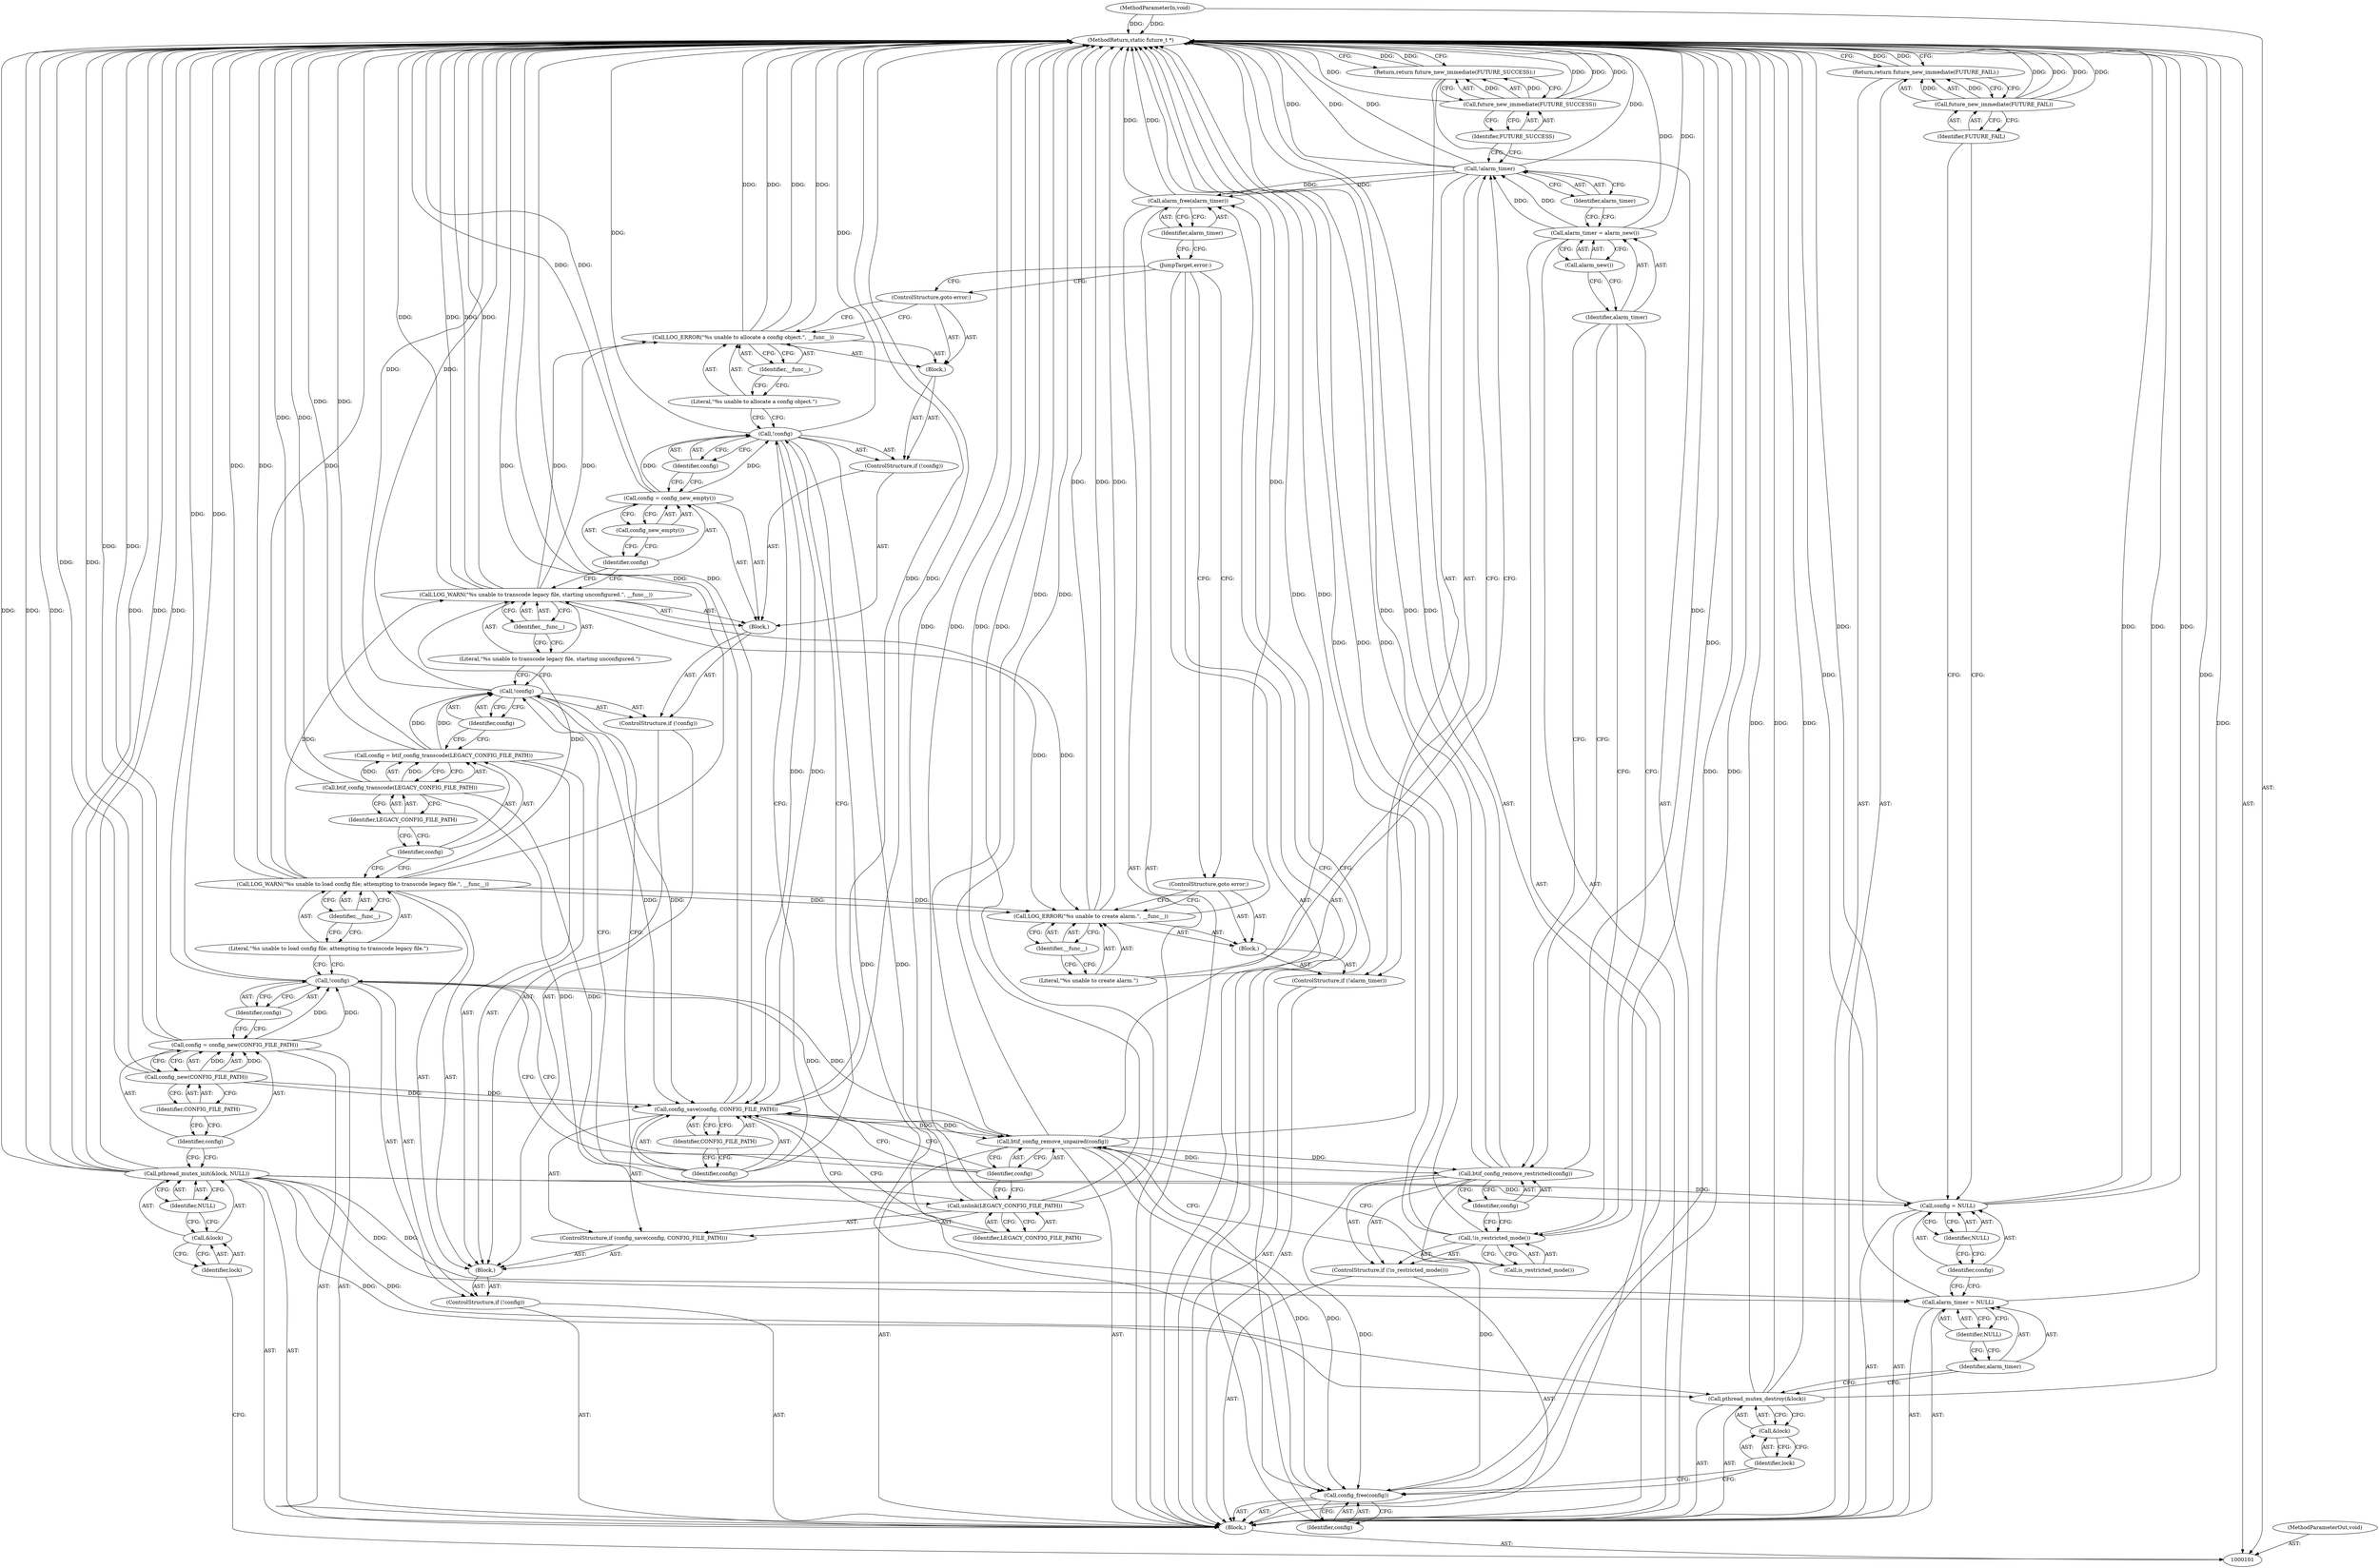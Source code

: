 digraph "0_Android_37c88107679d36c419572732b4af6e18bb2f7dce_1" {
"1000185" [label="(MethodReturn,static future_t *)"];
"1000102" [label="(MethodParameterIn,void)"];
"1000269" [label="(MethodParameterOut,void)"];
"1000103" [label="(Block,)"];
"1000133" [label="(ControlStructure,if (!config))"];
"1000136" [label="(Block,)"];
"1000134" [label="(Call,!config)"];
"1000135" [label="(Identifier,config)"];
"1000138" [label="(Literal,\"%s unable to allocate a config object.\")"];
"1000139" [label="(Identifier,__func__)"];
"1000137" [label="(Call,LOG_ERROR(\"%s unable to allocate a config object.\", __func__))"];
"1000140" [label="(ControlStructure,goto error;)"];
"1000141" [label="(ControlStructure,if (config_save(config, CONFIG_FILE_PATH)))"];
"1000143" [label="(Identifier,config)"];
"1000144" [label="(Identifier,CONFIG_FILE_PATH)"];
"1000142" [label="(Call,config_save(config, CONFIG_FILE_PATH))"];
"1000146" [label="(Identifier,LEGACY_CONFIG_FILE_PATH)"];
"1000145" [label="(Call,unlink(LEGACY_CONFIG_FILE_PATH))"];
"1000104" [label="(Call,pthread_mutex_init(&lock, NULL))"];
"1000105" [label="(Call,&lock)"];
"1000106" [label="(Identifier,lock)"];
"1000107" [label="(Identifier,NULL)"];
"1000147" [label="(Call,btif_config_remove_unpaired(config))"];
"1000148" [label="(Identifier,config)"];
"1000149" [label="(ControlStructure,if (!is_restricted_mode()))"];
"1000150" [label="(Call,!is_restricted_mode())"];
"1000151" [label="(Call,is_restricted_mode())"];
"1000153" [label="(Identifier,config)"];
"1000152" [label="(Call,btif_config_remove_restricted(config))"];
"1000156" [label="(Call,alarm_new())"];
"1000154" [label="(Call,alarm_timer = alarm_new())"];
"1000155" [label="(Identifier,alarm_timer)"];
"1000157" [label="(ControlStructure,if (!alarm_timer))"];
"1000160" [label="(Block,)"];
"1000158" [label="(Call,!alarm_timer)"];
"1000159" [label="(Identifier,alarm_timer)"];
"1000162" [label="(Literal,\"%s unable to create alarm.\")"];
"1000161" [label="(Call,LOG_ERROR(\"%s unable to create alarm.\", __func__))"];
"1000163" [label="(Identifier,__func__)"];
"1000110" [label="(Call,config_new(CONFIG_FILE_PATH))"];
"1000108" [label="(Call,config = config_new(CONFIG_FILE_PATH))"];
"1000109" [label="(Identifier,config)"];
"1000111" [label="(Identifier,CONFIG_FILE_PATH)"];
"1000164" [label="(ControlStructure,goto error;)"];
"1000165" [label="(Return,return future_new_immediate(FUTURE_SUCCESS);)"];
"1000167" [label="(Identifier,FUTURE_SUCCESS)"];
"1000166" [label="(Call,future_new_immediate(FUTURE_SUCCESS))"];
"1000168" [label="(JumpTarget,error:)"];
"1000170" [label="(Identifier,alarm_timer)"];
"1000169" [label="(Call,alarm_free(alarm_timer))"];
"1000172" [label="(Identifier,config)"];
"1000171" [label="(Call,config_free(config))"];
"1000173" [label="(Call,pthread_mutex_destroy(&lock))"];
"1000174" [label="(Call,&lock)"];
"1000175" [label="(Identifier,lock)"];
"1000178" [label="(Identifier,NULL)"];
"1000176" [label="(Call,alarm_timer = NULL)"];
"1000177" [label="(Identifier,alarm_timer)"];
"1000112" [label="(ControlStructure,if (!config))"];
"1000115" [label="(Block,)"];
"1000113" [label="(Call,!config)"];
"1000114" [label="(Identifier,config)"];
"1000181" [label="(Identifier,NULL)"];
"1000179" [label="(Call,config = NULL)"];
"1000180" [label="(Identifier,config)"];
"1000182" [label="(Return,return future_new_immediate(FUTURE_FAIL);)"];
"1000184" [label="(Identifier,FUTURE_FAIL)"];
"1000183" [label="(Call,future_new_immediate(FUTURE_FAIL))"];
"1000117" [label="(Literal,\"%s unable to load config file; attempting to transcode legacy file.\")"];
"1000116" [label="(Call,LOG_WARN(\"%s unable to load config file; attempting to transcode legacy file.\", __func__))"];
"1000118" [label="(Identifier,__func__)"];
"1000121" [label="(Call,btif_config_transcode(LEGACY_CONFIG_FILE_PATH))"];
"1000122" [label="(Identifier,LEGACY_CONFIG_FILE_PATH)"];
"1000119" [label="(Call,config = btif_config_transcode(LEGACY_CONFIG_FILE_PATH))"];
"1000120" [label="(Identifier,config)"];
"1000123" [label="(ControlStructure,if (!config))"];
"1000126" [label="(Block,)"];
"1000124" [label="(Call,!config)"];
"1000125" [label="(Identifier,config)"];
"1000128" [label="(Literal,\"%s unable to transcode legacy file, starting unconfigured.\")"];
"1000127" [label="(Call,LOG_WARN(\"%s unable to transcode legacy file, starting unconfigured.\", __func__))"];
"1000129" [label="(Identifier,__func__)"];
"1000132" [label="(Call,config_new_empty())"];
"1000130" [label="(Call,config = config_new_empty())"];
"1000131" [label="(Identifier,config)"];
"1000185" -> "1000101"  [label="AST: "];
"1000185" -> "1000165"  [label="CFG: "];
"1000185" -> "1000182"  [label="CFG: "];
"1000165" -> "1000185"  [label="DDG: "];
"1000158" -> "1000185"  [label="DDG: "];
"1000158" -> "1000185"  [label="DDG: "];
"1000142" -> "1000185"  [label="DDG: "];
"1000142" -> "1000185"  [label="DDG: "];
"1000169" -> "1000185"  [label="DDG: "];
"1000104" -> "1000185"  [label="DDG: "];
"1000104" -> "1000185"  [label="DDG: "];
"1000104" -> "1000185"  [label="DDG: "];
"1000179" -> "1000185"  [label="DDG: "];
"1000179" -> "1000185"  [label="DDG: "];
"1000116" -> "1000185"  [label="DDG: "];
"1000116" -> "1000185"  [label="DDG: "];
"1000102" -> "1000185"  [label="DDG: "];
"1000154" -> "1000185"  [label="DDG: "];
"1000124" -> "1000185"  [label="DDG: "];
"1000150" -> "1000185"  [label="DDG: "];
"1000150" -> "1000185"  [label="DDG: "];
"1000130" -> "1000185"  [label="DDG: "];
"1000137" -> "1000185"  [label="DDG: "];
"1000137" -> "1000185"  [label="DDG: "];
"1000166" -> "1000185"  [label="DDG: "];
"1000166" -> "1000185"  [label="DDG: "];
"1000183" -> "1000185"  [label="DDG: "];
"1000183" -> "1000185"  [label="DDG: "];
"1000152" -> "1000185"  [label="DDG: "];
"1000152" -> "1000185"  [label="DDG: "];
"1000127" -> "1000185"  [label="DDG: "];
"1000127" -> "1000185"  [label="DDG: "];
"1000134" -> "1000185"  [label="DDG: "];
"1000119" -> "1000185"  [label="DDG: "];
"1000147" -> "1000185"  [label="DDG: "];
"1000147" -> "1000185"  [label="DDG: "];
"1000113" -> "1000185"  [label="DDG: "];
"1000108" -> "1000185"  [label="DDG: "];
"1000173" -> "1000185"  [label="DDG: "];
"1000173" -> "1000185"  [label="DDG: "];
"1000121" -> "1000185"  [label="DDG: "];
"1000145" -> "1000185"  [label="DDG: "];
"1000145" -> "1000185"  [label="DDG: "];
"1000171" -> "1000185"  [label="DDG: "];
"1000176" -> "1000185"  [label="DDG: "];
"1000161" -> "1000185"  [label="DDG: "];
"1000161" -> "1000185"  [label="DDG: "];
"1000110" -> "1000185"  [label="DDG: "];
"1000182" -> "1000185"  [label="DDG: "];
"1000102" -> "1000101"  [label="AST: "];
"1000102" -> "1000185"  [label="DDG: "];
"1000269" -> "1000101"  [label="AST: "];
"1000103" -> "1000101"  [label="AST: "];
"1000104" -> "1000103"  [label="AST: "];
"1000108" -> "1000103"  [label="AST: "];
"1000112" -> "1000103"  [label="AST: "];
"1000147" -> "1000103"  [label="AST: "];
"1000149" -> "1000103"  [label="AST: "];
"1000154" -> "1000103"  [label="AST: "];
"1000157" -> "1000103"  [label="AST: "];
"1000165" -> "1000103"  [label="AST: "];
"1000168" -> "1000103"  [label="AST: "];
"1000169" -> "1000103"  [label="AST: "];
"1000171" -> "1000103"  [label="AST: "];
"1000173" -> "1000103"  [label="AST: "];
"1000176" -> "1000103"  [label="AST: "];
"1000179" -> "1000103"  [label="AST: "];
"1000182" -> "1000103"  [label="AST: "];
"1000133" -> "1000126"  [label="AST: "];
"1000134" -> "1000133"  [label="AST: "];
"1000136" -> "1000133"  [label="AST: "];
"1000136" -> "1000133"  [label="AST: "];
"1000137" -> "1000136"  [label="AST: "];
"1000140" -> "1000136"  [label="AST: "];
"1000134" -> "1000133"  [label="AST: "];
"1000134" -> "1000135"  [label="CFG: "];
"1000135" -> "1000134"  [label="AST: "];
"1000138" -> "1000134"  [label="CFG: "];
"1000143" -> "1000134"  [label="CFG: "];
"1000134" -> "1000185"  [label="DDG: "];
"1000130" -> "1000134"  [label="DDG: "];
"1000134" -> "1000142"  [label="DDG: "];
"1000134" -> "1000171"  [label="DDG: "];
"1000135" -> "1000134"  [label="AST: "];
"1000135" -> "1000130"  [label="CFG: "];
"1000134" -> "1000135"  [label="CFG: "];
"1000138" -> "1000137"  [label="AST: "];
"1000138" -> "1000134"  [label="CFG: "];
"1000139" -> "1000138"  [label="CFG: "];
"1000139" -> "1000137"  [label="AST: "];
"1000139" -> "1000138"  [label="CFG: "];
"1000137" -> "1000139"  [label="CFG: "];
"1000137" -> "1000136"  [label="AST: "];
"1000137" -> "1000139"  [label="CFG: "];
"1000138" -> "1000137"  [label="AST: "];
"1000139" -> "1000137"  [label="AST: "];
"1000140" -> "1000137"  [label="CFG: "];
"1000137" -> "1000185"  [label="DDG: "];
"1000137" -> "1000185"  [label="DDG: "];
"1000127" -> "1000137"  [label="DDG: "];
"1000140" -> "1000136"  [label="AST: "];
"1000140" -> "1000137"  [label="CFG: "];
"1000168" -> "1000140"  [label="CFG: "];
"1000141" -> "1000115"  [label="AST: "];
"1000142" -> "1000141"  [label="AST: "];
"1000145" -> "1000141"  [label="AST: "];
"1000143" -> "1000142"  [label="AST: "];
"1000143" -> "1000134"  [label="CFG: "];
"1000143" -> "1000124"  [label="CFG: "];
"1000144" -> "1000143"  [label="CFG: "];
"1000144" -> "1000142"  [label="AST: "];
"1000144" -> "1000143"  [label="CFG: "];
"1000142" -> "1000144"  [label="CFG: "];
"1000142" -> "1000141"  [label="AST: "];
"1000142" -> "1000144"  [label="CFG: "];
"1000143" -> "1000142"  [label="AST: "];
"1000144" -> "1000142"  [label="AST: "];
"1000146" -> "1000142"  [label="CFG: "];
"1000148" -> "1000142"  [label="CFG: "];
"1000142" -> "1000185"  [label="DDG: "];
"1000142" -> "1000185"  [label="DDG: "];
"1000124" -> "1000142"  [label="DDG: "];
"1000134" -> "1000142"  [label="DDG: "];
"1000110" -> "1000142"  [label="DDG: "];
"1000142" -> "1000147"  [label="DDG: "];
"1000146" -> "1000145"  [label="AST: "];
"1000146" -> "1000142"  [label="CFG: "];
"1000145" -> "1000146"  [label="CFG: "];
"1000145" -> "1000141"  [label="AST: "];
"1000145" -> "1000146"  [label="CFG: "];
"1000146" -> "1000145"  [label="AST: "];
"1000148" -> "1000145"  [label="CFG: "];
"1000145" -> "1000185"  [label="DDG: "];
"1000145" -> "1000185"  [label="DDG: "];
"1000121" -> "1000145"  [label="DDG: "];
"1000104" -> "1000103"  [label="AST: "];
"1000104" -> "1000107"  [label="CFG: "];
"1000105" -> "1000104"  [label="AST: "];
"1000107" -> "1000104"  [label="AST: "];
"1000109" -> "1000104"  [label="CFG: "];
"1000104" -> "1000185"  [label="DDG: "];
"1000104" -> "1000185"  [label="DDG: "];
"1000104" -> "1000185"  [label="DDG: "];
"1000104" -> "1000173"  [label="DDG: "];
"1000104" -> "1000176"  [label="DDG: "];
"1000104" -> "1000179"  [label="DDG: "];
"1000105" -> "1000104"  [label="AST: "];
"1000105" -> "1000106"  [label="CFG: "];
"1000106" -> "1000105"  [label="AST: "];
"1000107" -> "1000105"  [label="CFG: "];
"1000106" -> "1000105"  [label="AST: "];
"1000106" -> "1000101"  [label="CFG: "];
"1000105" -> "1000106"  [label="CFG: "];
"1000107" -> "1000104"  [label="AST: "];
"1000107" -> "1000105"  [label="CFG: "];
"1000104" -> "1000107"  [label="CFG: "];
"1000147" -> "1000103"  [label="AST: "];
"1000147" -> "1000148"  [label="CFG: "];
"1000148" -> "1000147"  [label="AST: "];
"1000151" -> "1000147"  [label="CFG: "];
"1000147" -> "1000185"  [label="DDG: "];
"1000147" -> "1000185"  [label="DDG: "];
"1000113" -> "1000147"  [label="DDG: "];
"1000142" -> "1000147"  [label="DDG: "];
"1000147" -> "1000152"  [label="DDG: "];
"1000147" -> "1000171"  [label="DDG: "];
"1000148" -> "1000147"  [label="AST: "];
"1000148" -> "1000145"  [label="CFG: "];
"1000148" -> "1000142"  [label="CFG: "];
"1000148" -> "1000113"  [label="CFG: "];
"1000147" -> "1000148"  [label="CFG: "];
"1000149" -> "1000103"  [label="AST: "];
"1000150" -> "1000149"  [label="AST: "];
"1000152" -> "1000149"  [label="AST: "];
"1000150" -> "1000149"  [label="AST: "];
"1000150" -> "1000151"  [label="CFG: "];
"1000151" -> "1000150"  [label="AST: "];
"1000153" -> "1000150"  [label="CFG: "];
"1000155" -> "1000150"  [label="CFG: "];
"1000150" -> "1000185"  [label="DDG: "];
"1000150" -> "1000185"  [label="DDG: "];
"1000151" -> "1000150"  [label="AST: "];
"1000151" -> "1000147"  [label="CFG: "];
"1000150" -> "1000151"  [label="CFG: "];
"1000153" -> "1000152"  [label="AST: "];
"1000153" -> "1000150"  [label="CFG: "];
"1000152" -> "1000153"  [label="CFG: "];
"1000152" -> "1000149"  [label="AST: "];
"1000152" -> "1000153"  [label="CFG: "];
"1000153" -> "1000152"  [label="AST: "];
"1000155" -> "1000152"  [label="CFG: "];
"1000152" -> "1000185"  [label="DDG: "];
"1000152" -> "1000185"  [label="DDG: "];
"1000147" -> "1000152"  [label="DDG: "];
"1000152" -> "1000171"  [label="DDG: "];
"1000156" -> "1000154"  [label="AST: "];
"1000156" -> "1000155"  [label="CFG: "];
"1000154" -> "1000156"  [label="CFG: "];
"1000154" -> "1000103"  [label="AST: "];
"1000154" -> "1000156"  [label="CFG: "];
"1000155" -> "1000154"  [label="AST: "];
"1000156" -> "1000154"  [label="AST: "];
"1000159" -> "1000154"  [label="CFG: "];
"1000154" -> "1000185"  [label="DDG: "];
"1000154" -> "1000158"  [label="DDG: "];
"1000155" -> "1000154"  [label="AST: "];
"1000155" -> "1000152"  [label="CFG: "];
"1000155" -> "1000150"  [label="CFG: "];
"1000156" -> "1000155"  [label="CFG: "];
"1000157" -> "1000103"  [label="AST: "];
"1000158" -> "1000157"  [label="AST: "];
"1000160" -> "1000157"  [label="AST: "];
"1000160" -> "1000157"  [label="AST: "];
"1000161" -> "1000160"  [label="AST: "];
"1000164" -> "1000160"  [label="AST: "];
"1000158" -> "1000157"  [label="AST: "];
"1000158" -> "1000159"  [label="CFG: "];
"1000159" -> "1000158"  [label="AST: "];
"1000162" -> "1000158"  [label="CFG: "];
"1000167" -> "1000158"  [label="CFG: "];
"1000158" -> "1000185"  [label="DDG: "];
"1000158" -> "1000185"  [label="DDG: "];
"1000154" -> "1000158"  [label="DDG: "];
"1000158" -> "1000169"  [label="DDG: "];
"1000159" -> "1000158"  [label="AST: "];
"1000159" -> "1000154"  [label="CFG: "];
"1000158" -> "1000159"  [label="CFG: "];
"1000162" -> "1000161"  [label="AST: "];
"1000162" -> "1000158"  [label="CFG: "];
"1000163" -> "1000162"  [label="CFG: "];
"1000161" -> "1000160"  [label="AST: "];
"1000161" -> "1000163"  [label="CFG: "];
"1000162" -> "1000161"  [label="AST: "];
"1000163" -> "1000161"  [label="AST: "];
"1000164" -> "1000161"  [label="CFG: "];
"1000161" -> "1000185"  [label="DDG: "];
"1000161" -> "1000185"  [label="DDG: "];
"1000127" -> "1000161"  [label="DDG: "];
"1000116" -> "1000161"  [label="DDG: "];
"1000163" -> "1000161"  [label="AST: "];
"1000163" -> "1000162"  [label="CFG: "];
"1000161" -> "1000163"  [label="CFG: "];
"1000110" -> "1000108"  [label="AST: "];
"1000110" -> "1000111"  [label="CFG: "];
"1000111" -> "1000110"  [label="AST: "];
"1000108" -> "1000110"  [label="CFG: "];
"1000110" -> "1000185"  [label="DDG: "];
"1000110" -> "1000108"  [label="DDG: "];
"1000110" -> "1000142"  [label="DDG: "];
"1000108" -> "1000103"  [label="AST: "];
"1000108" -> "1000110"  [label="CFG: "];
"1000109" -> "1000108"  [label="AST: "];
"1000110" -> "1000108"  [label="AST: "];
"1000114" -> "1000108"  [label="CFG: "];
"1000108" -> "1000185"  [label="DDG: "];
"1000110" -> "1000108"  [label="DDG: "];
"1000108" -> "1000113"  [label="DDG: "];
"1000109" -> "1000108"  [label="AST: "];
"1000109" -> "1000104"  [label="CFG: "];
"1000111" -> "1000109"  [label="CFG: "];
"1000111" -> "1000110"  [label="AST: "];
"1000111" -> "1000109"  [label="CFG: "];
"1000110" -> "1000111"  [label="CFG: "];
"1000164" -> "1000160"  [label="AST: "];
"1000164" -> "1000161"  [label="CFG: "];
"1000168" -> "1000164"  [label="CFG: "];
"1000165" -> "1000103"  [label="AST: "];
"1000165" -> "1000166"  [label="CFG: "];
"1000166" -> "1000165"  [label="AST: "];
"1000185" -> "1000165"  [label="CFG: "];
"1000165" -> "1000185"  [label="DDG: "];
"1000166" -> "1000165"  [label="DDG: "];
"1000167" -> "1000166"  [label="AST: "];
"1000167" -> "1000158"  [label="CFG: "];
"1000166" -> "1000167"  [label="CFG: "];
"1000166" -> "1000165"  [label="AST: "];
"1000166" -> "1000167"  [label="CFG: "];
"1000167" -> "1000166"  [label="AST: "];
"1000165" -> "1000166"  [label="CFG: "];
"1000166" -> "1000185"  [label="DDG: "];
"1000166" -> "1000185"  [label="DDG: "];
"1000166" -> "1000165"  [label="DDG: "];
"1000168" -> "1000103"  [label="AST: "];
"1000168" -> "1000140"  [label="CFG: "];
"1000168" -> "1000164"  [label="CFG: "];
"1000170" -> "1000168"  [label="CFG: "];
"1000170" -> "1000169"  [label="AST: "];
"1000170" -> "1000168"  [label="CFG: "];
"1000169" -> "1000170"  [label="CFG: "];
"1000169" -> "1000103"  [label="AST: "];
"1000169" -> "1000170"  [label="CFG: "];
"1000170" -> "1000169"  [label="AST: "];
"1000172" -> "1000169"  [label="CFG: "];
"1000169" -> "1000185"  [label="DDG: "];
"1000158" -> "1000169"  [label="DDG: "];
"1000172" -> "1000171"  [label="AST: "];
"1000172" -> "1000169"  [label="CFG: "];
"1000171" -> "1000172"  [label="CFG: "];
"1000171" -> "1000103"  [label="AST: "];
"1000171" -> "1000172"  [label="CFG: "];
"1000172" -> "1000171"  [label="AST: "];
"1000175" -> "1000171"  [label="CFG: "];
"1000171" -> "1000185"  [label="DDG: "];
"1000147" -> "1000171"  [label="DDG: "];
"1000152" -> "1000171"  [label="DDG: "];
"1000134" -> "1000171"  [label="DDG: "];
"1000173" -> "1000103"  [label="AST: "];
"1000173" -> "1000174"  [label="CFG: "];
"1000174" -> "1000173"  [label="AST: "];
"1000177" -> "1000173"  [label="CFG: "];
"1000173" -> "1000185"  [label="DDG: "];
"1000173" -> "1000185"  [label="DDG: "];
"1000104" -> "1000173"  [label="DDG: "];
"1000174" -> "1000173"  [label="AST: "];
"1000174" -> "1000175"  [label="CFG: "];
"1000175" -> "1000174"  [label="AST: "];
"1000173" -> "1000174"  [label="CFG: "];
"1000175" -> "1000174"  [label="AST: "];
"1000175" -> "1000171"  [label="CFG: "];
"1000174" -> "1000175"  [label="CFG: "];
"1000178" -> "1000176"  [label="AST: "];
"1000178" -> "1000177"  [label="CFG: "];
"1000176" -> "1000178"  [label="CFG: "];
"1000176" -> "1000103"  [label="AST: "];
"1000176" -> "1000178"  [label="CFG: "];
"1000177" -> "1000176"  [label="AST: "];
"1000178" -> "1000176"  [label="AST: "];
"1000180" -> "1000176"  [label="CFG: "];
"1000176" -> "1000185"  [label="DDG: "];
"1000104" -> "1000176"  [label="DDG: "];
"1000177" -> "1000176"  [label="AST: "];
"1000177" -> "1000173"  [label="CFG: "];
"1000178" -> "1000177"  [label="CFG: "];
"1000112" -> "1000103"  [label="AST: "];
"1000113" -> "1000112"  [label="AST: "];
"1000115" -> "1000112"  [label="AST: "];
"1000115" -> "1000112"  [label="AST: "];
"1000116" -> "1000115"  [label="AST: "];
"1000119" -> "1000115"  [label="AST: "];
"1000123" -> "1000115"  [label="AST: "];
"1000141" -> "1000115"  [label="AST: "];
"1000113" -> "1000112"  [label="AST: "];
"1000113" -> "1000114"  [label="CFG: "];
"1000114" -> "1000113"  [label="AST: "];
"1000117" -> "1000113"  [label="CFG: "];
"1000148" -> "1000113"  [label="CFG: "];
"1000113" -> "1000185"  [label="DDG: "];
"1000108" -> "1000113"  [label="DDG: "];
"1000113" -> "1000147"  [label="DDG: "];
"1000114" -> "1000113"  [label="AST: "];
"1000114" -> "1000108"  [label="CFG: "];
"1000113" -> "1000114"  [label="CFG: "];
"1000181" -> "1000179"  [label="AST: "];
"1000181" -> "1000180"  [label="CFG: "];
"1000179" -> "1000181"  [label="CFG: "];
"1000179" -> "1000103"  [label="AST: "];
"1000179" -> "1000181"  [label="CFG: "];
"1000180" -> "1000179"  [label="AST: "];
"1000181" -> "1000179"  [label="AST: "];
"1000184" -> "1000179"  [label="CFG: "];
"1000179" -> "1000185"  [label="DDG: "];
"1000179" -> "1000185"  [label="DDG: "];
"1000104" -> "1000179"  [label="DDG: "];
"1000180" -> "1000179"  [label="AST: "];
"1000180" -> "1000176"  [label="CFG: "];
"1000181" -> "1000180"  [label="CFG: "];
"1000182" -> "1000103"  [label="AST: "];
"1000182" -> "1000183"  [label="CFG: "];
"1000183" -> "1000182"  [label="AST: "];
"1000185" -> "1000182"  [label="CFG: "];
"1000182" -> "1000185"  [label="DDG: "];
"1000183" -> "1000182"  [label="DDG: "];
"1000184" -> "1000183"  [label="AST: "];
"1000184" -> "1000179"  [label="CFG: "];
"1000183" -> "1000184"  [label="CFG: "];
"1000183" -> "1000182"  [label="AST: "];
"1000183" -> "1000184"  [label="CFG: "];
"1000184" -> "1000183"  [label="AST: "];
"1000182" -> "1000183"  [label="CFG: "];
"1000183" -> "1000185"  [label="DDG: "];
"1000183" -> "1000185"  [label="DDG: "];
"1000183" -> "1000182"  [label="DDG: "];
"1000117" -> "1000116"  [label="AST: "];
"1000117" -> "1000113"  [label="CFG: "];
"1000118" -> "1000117"  [label="CFG: "];
"1000116" -> "1000115"  [label="AST: "];
"1000116" -> "1000118"  [label="CFG: "];
"1000117" -> "1000116"  [label="AST: "];
"1000118" -> "1000116"  [label="AST: "];
"1000120" -> "1000116"  [label="CFG: "];
"1000116" -> "1000185"  [label="DDG: "];
"1000116" -> "1000185"  [label="DDG: "];
"1000116" -> "1000127"  [label="DDG: "];
"1000116" -> "1000161"  [label="DDG: "];
"1000118" -> "1000116"  [label="AST: "];
"1000118" -> "1000117"  [label="CFG: "];
"1000116" -> "1000118"  [label="CFG: "];
"1000121" -> "1000119"  [label="AST: "];
"1000121" -> "1000122"  [label="CFG: "];
"1000122" -> "1000121"  [label="AST: "];
"1000119" -> "1000121"  [label="CFG: "];
"1000121" -> "1000185"  [label="DDG: "];
"1000121" -> "1000119"  [label="DDG: "];
"1000121" -> "1000145"  [label="DDG: "];
"1000122" -> "1000121"  [label="AST: "];
"1000122" -> "1000120"  [label="CFG: "];
"1000121" -> "1000122"  [label="CFG: "];
"1000119" -> "1000115"  [label="AST: "];
"1000119" -> "1000121"  [label="CFG: "];
"1000120" -> "1000119"  [label="AST: "];
"1000121" -> "1000119"  [label="AST: "];
"1000125" -> "1000119"  [label="CFG: "];
"1000119" -> "1000185"  [label="DDG: "];
"1000121" -> "1000119"  [label="DDG: "];
"1000119" -> "1000124"  [label="DDG: "];
"1000120" -> "1000119"  [label="AST: "];
"1000120" -> "1000116"  [label="CFG: "];
"1000122" -> "1000120"  [label="CFG: "];
"1000123" -> "1000115"  [label="AST: "];
"1000124" -> "1000123"  [label="AST: "];
"1000126" -> "1000123"  [label="AST: "];
"1000126" -> "1000123"  [label="AST: "];
"1000127" -> "1000126"  [label="AST: "];
"1000130" -> "1000126"  [label="AST: "];
"1000133" -> "1000126"  [label="AST: "];
"1000124" -> "1000123"  [label="AST: "];
"1000124" -> "1000125"  [label="CFG: "];
"1000125" -> "1000124"  [label="AST: "];
"1000128" -> "1000124"  [label="CFG: "];
"1000143" -> "1000124"  [label="CFG: "];
"1000124" -> "1000185"  [label="DDG: "];
"1000119" -> "1000124"  [label="DDG: "];
"1000124" -> "1000142"  [label="DDG: "];
"1000125" -> "1000124"  [label="AST: "];
"1000125" -> "1000119"  [label="CFG: "];
"1000124" -> "1000125"  [label="CFG: "];
"1000128" -> "1000127"  [label="AST: "];
"1000128" -> "1000124"  [label="CFG: "];
"1000129" -> "1000128"  [label="CFG: "];
"1000127" -> "1000126"  [label="AST: "];
"1000127" -> "1000129"  [label="CFG: "];
"1000128" -> "1000127"  [label="AST: "];
"1000129" -> "1000127"  [label="AST: "];
"1000131" -> "1000127"  [label="CFG: "];
"1000127" -> "1000185"  [label="DDG: "];
"1000127" -> "1000185"  [label="DDG: "];
"1000116" -> "1000127"  [label="DDG: "];
"1000127" -> "1000137"  [label="DDG: "];
"1000127" -> "1000161"  [label="DDG: "];
"1000129" -> "1000127"  [label="AST: "];
"1000129" -> "1000128"  [label="CFG: "];
"1000127" -> "1000129"  [label="CFG: "];
"1000132" -> "1000130"  [label="AST: "];
"1000132" -> "1000131"  [label="CFG: "];
"1000130" -> "1000132"  [label="CFG: "];
"1000130" -> "1000126"  [label="AST: "];
"1000130" -> "1000132"  [label="CFG: "];
"1000131" -> "1000130"  [label="AST: "];
"1000132" -> "1000130"  [label="AST: "];
"1000135" -> "1000130"  [label="CFG: "];
"1000130" -> "1000185"  [label="DDG: "];
"1000130" -> "1000134"  [label="DDG: "];
"1000131" -> "1000130"  [label="AST: "];
"1000131" -> "1000127"  [label="CFG: "];
"1000132" -> "1000131"  [label="CFG: "];
}
